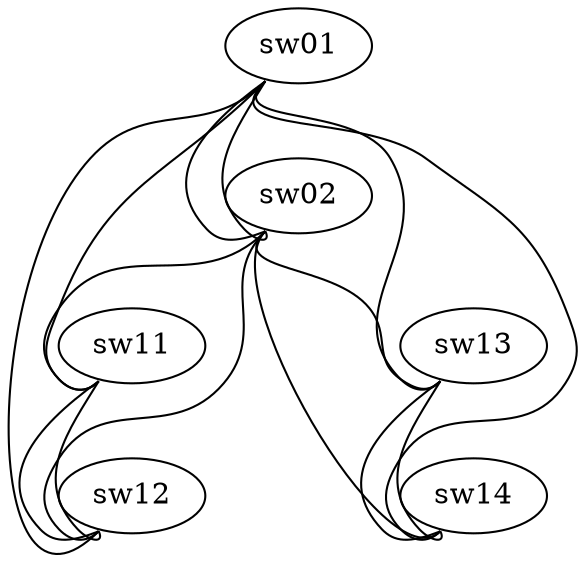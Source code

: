 graph G {
  "sw01":"swp5" -- "sw02":"swp5";
  "sw01":"swp6" -- "sw02":"swp6";

  "sw01":"swp1" -- "sw11":"swp1";
  "sw01":"swp2" -- "sw12":"swp1";
  "sw01":"swp3" -- "sw13":"swp1";
  "sw01":"swp4" -- "sw14":"swp1";

  "sw02":"swp1" -- "sw11":"swp2";
  "sw02":"swp2" -- "sw12":"swp2";
  "sw02":"swp3" -- "sw13":"swp2";
  "sw02":"swp4" -- "sw14":"swp2";

  "sw11":"swp3" -- "sw12":"swp3";
  "sw11":"swp4" -- "sw12":"swp4";
  "sw13":"swp3" -- "sw14":"swp3";
  "sw13":"swp4" -- "sw14":"swp4";
}
